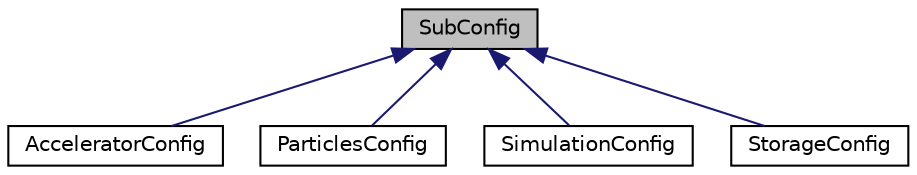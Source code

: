 digraph "SubConfig"
{
  edge [fontname="Helvetica",fontsize="10",labelfontname="Helvetica",labelfontsize="10"];
  node [fontname="Helvetica",fontsize="10",shape=record];
  Node1 [label="SubConfig",height=0.2,width=0.4,color="black", fillcolor="grey75", style="filled", fontcolor="black"];
  Node1 -> Node2 [dir="back",color="midnightblue",fontsize="10",style="solid",fontname="Helvetica"];
  Node2 [label="AcceleratorConfig",height=0.2,width=0.4,color="black", fillcolor="white", style="filled",URL="$classAcceleratorConfig.html",tooltip="For storing configuration data pertaining to the accelerator geometry. "];
  Node1 -> Node3 [dir="back",color="midnightblue",fontsize="10",style="solid",fontname="Helvetica"];
  Node3 [label="ParticlesConfig",height=0.2,width=0.4,color="black", fillcolor="white", style="filled",URL="$classParticlesConfig.html",tooltip="For storing configuration data pertaining to the particles in the simulation. "];
  Node1 -> Node4 [dir="back",color="midnightblue",fontsize="10",style="solid",fontname="Helvetica"];
  Node4 [label="SimulationConfig",height=0.2,width=0.4,color="black", fillcolor="white", style="filled",URL="$classSimulationConfig.html",tooltip="For storing configuration data pertaining to the nature of the simulation. "];
  Node1 -> Node5 [dir="back",color="midnightblue",fontsize="10",style="solid",fontname="Helvetica"];
  Node5 [label="StorageConfig",height=0.2,width=0.4,color="black", fillcolor="white", style="filled",URL="$classStorageConfig.html",tooltip="For storing configuration data pertaining to the storage of simulation results. "];
}
